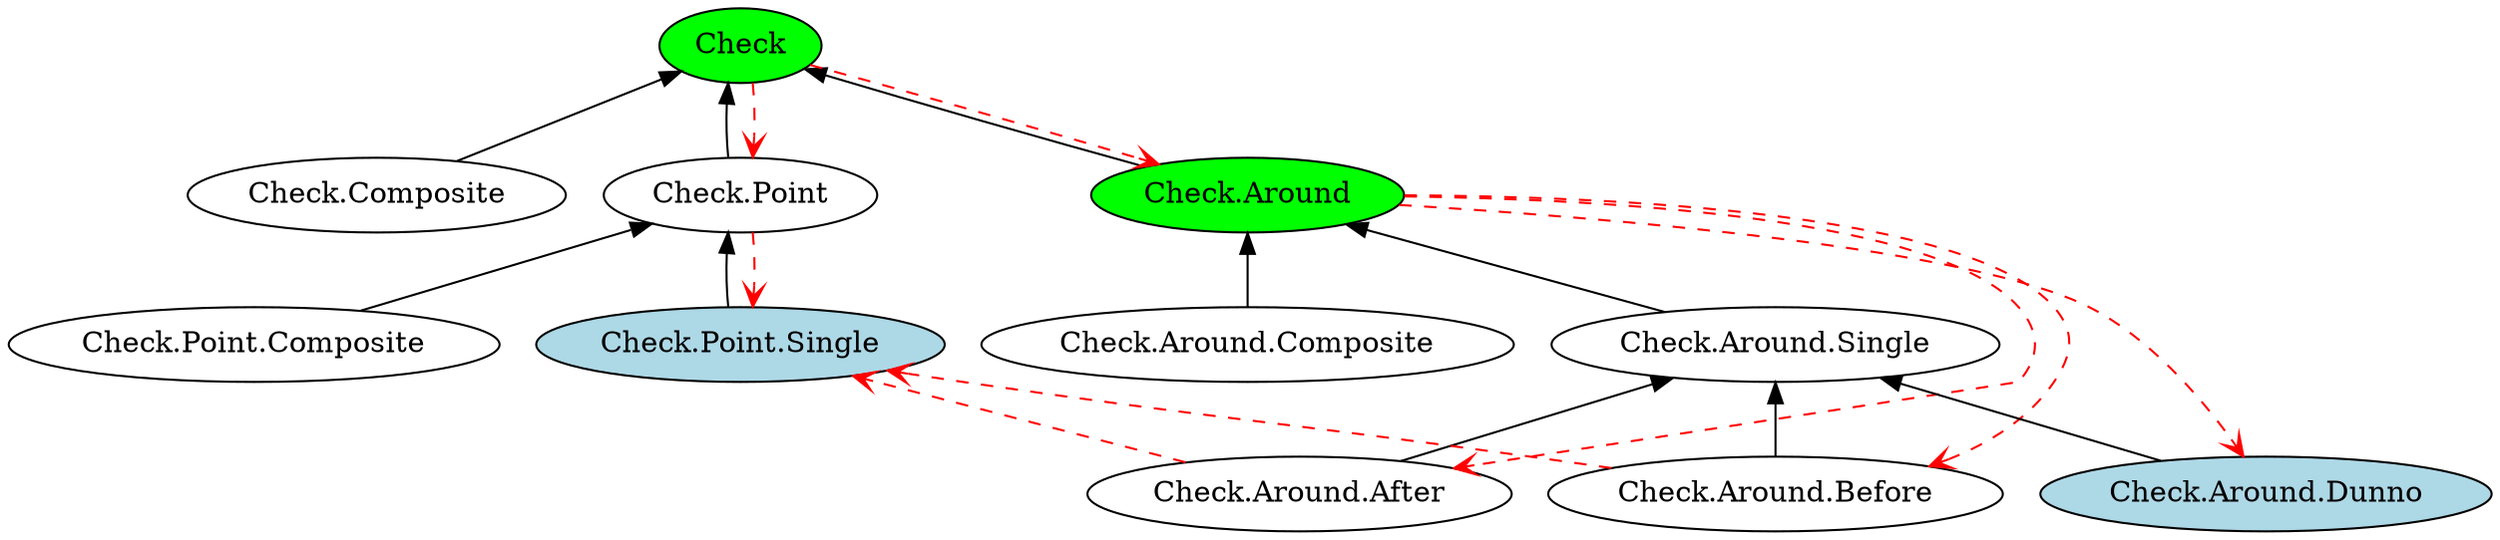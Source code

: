 digraph G {

node[fillcolor=lightblue]

c [style=filled fillcolor=green label="Check"]
cc [label="Check.Composite"]
cp [label="Check.Point"]
cpc [label="Check.Point.Composite"]
cps [style=filled label="Check.Point.Single"]
ca [style=filled fillcolor=green label="Check.Around"]
cac [label="Check.Around.Composite"]
cas [label="Check.Around.Single"]
caa [label="Check.Around.After"]
cab [label="Check.Around.Before"]
cad [style=filled label="Check.Around.Dunno"]

// Subtypes base->spec
{
edge[arrowtail=normal arrowhead=none dir=back]
c -> cc,cp,ca
cp -> cpc,cps
ca -> cac,cas
cas -> caa,cab,cad
}

// Produces
edge[constraint=false style=dashed color=red arrowhead=vee]
c -> cp,ca
cp -> cps
ca -> caa,cab,cad
cab,caa -> cps

}

